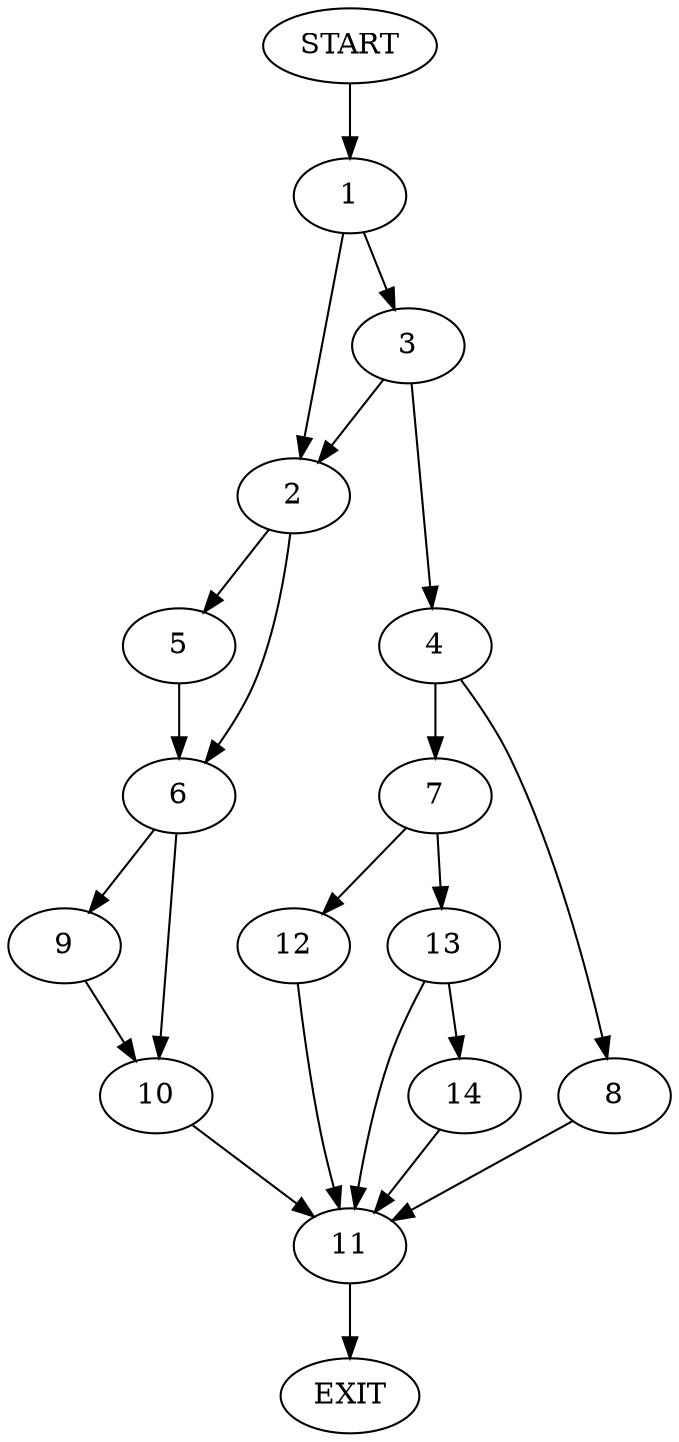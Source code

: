 digraph {
0 [label="START"]
15 [label="EXIT"]
0 -> 1
1 -> 2
1 -> 3
3 -> 4
3 -> 2
2 -> 5
2 -> 6
4 -> 7
4 -> 8
5 -> 6
6 -> 9
6 -> 10
10 -> 11
9 -> 10
11 -> 15
7 -> 12
7 -> 13
8 -> 11
13 -> 11
13 -> 14
12 -> 11
14 -> 11
}
